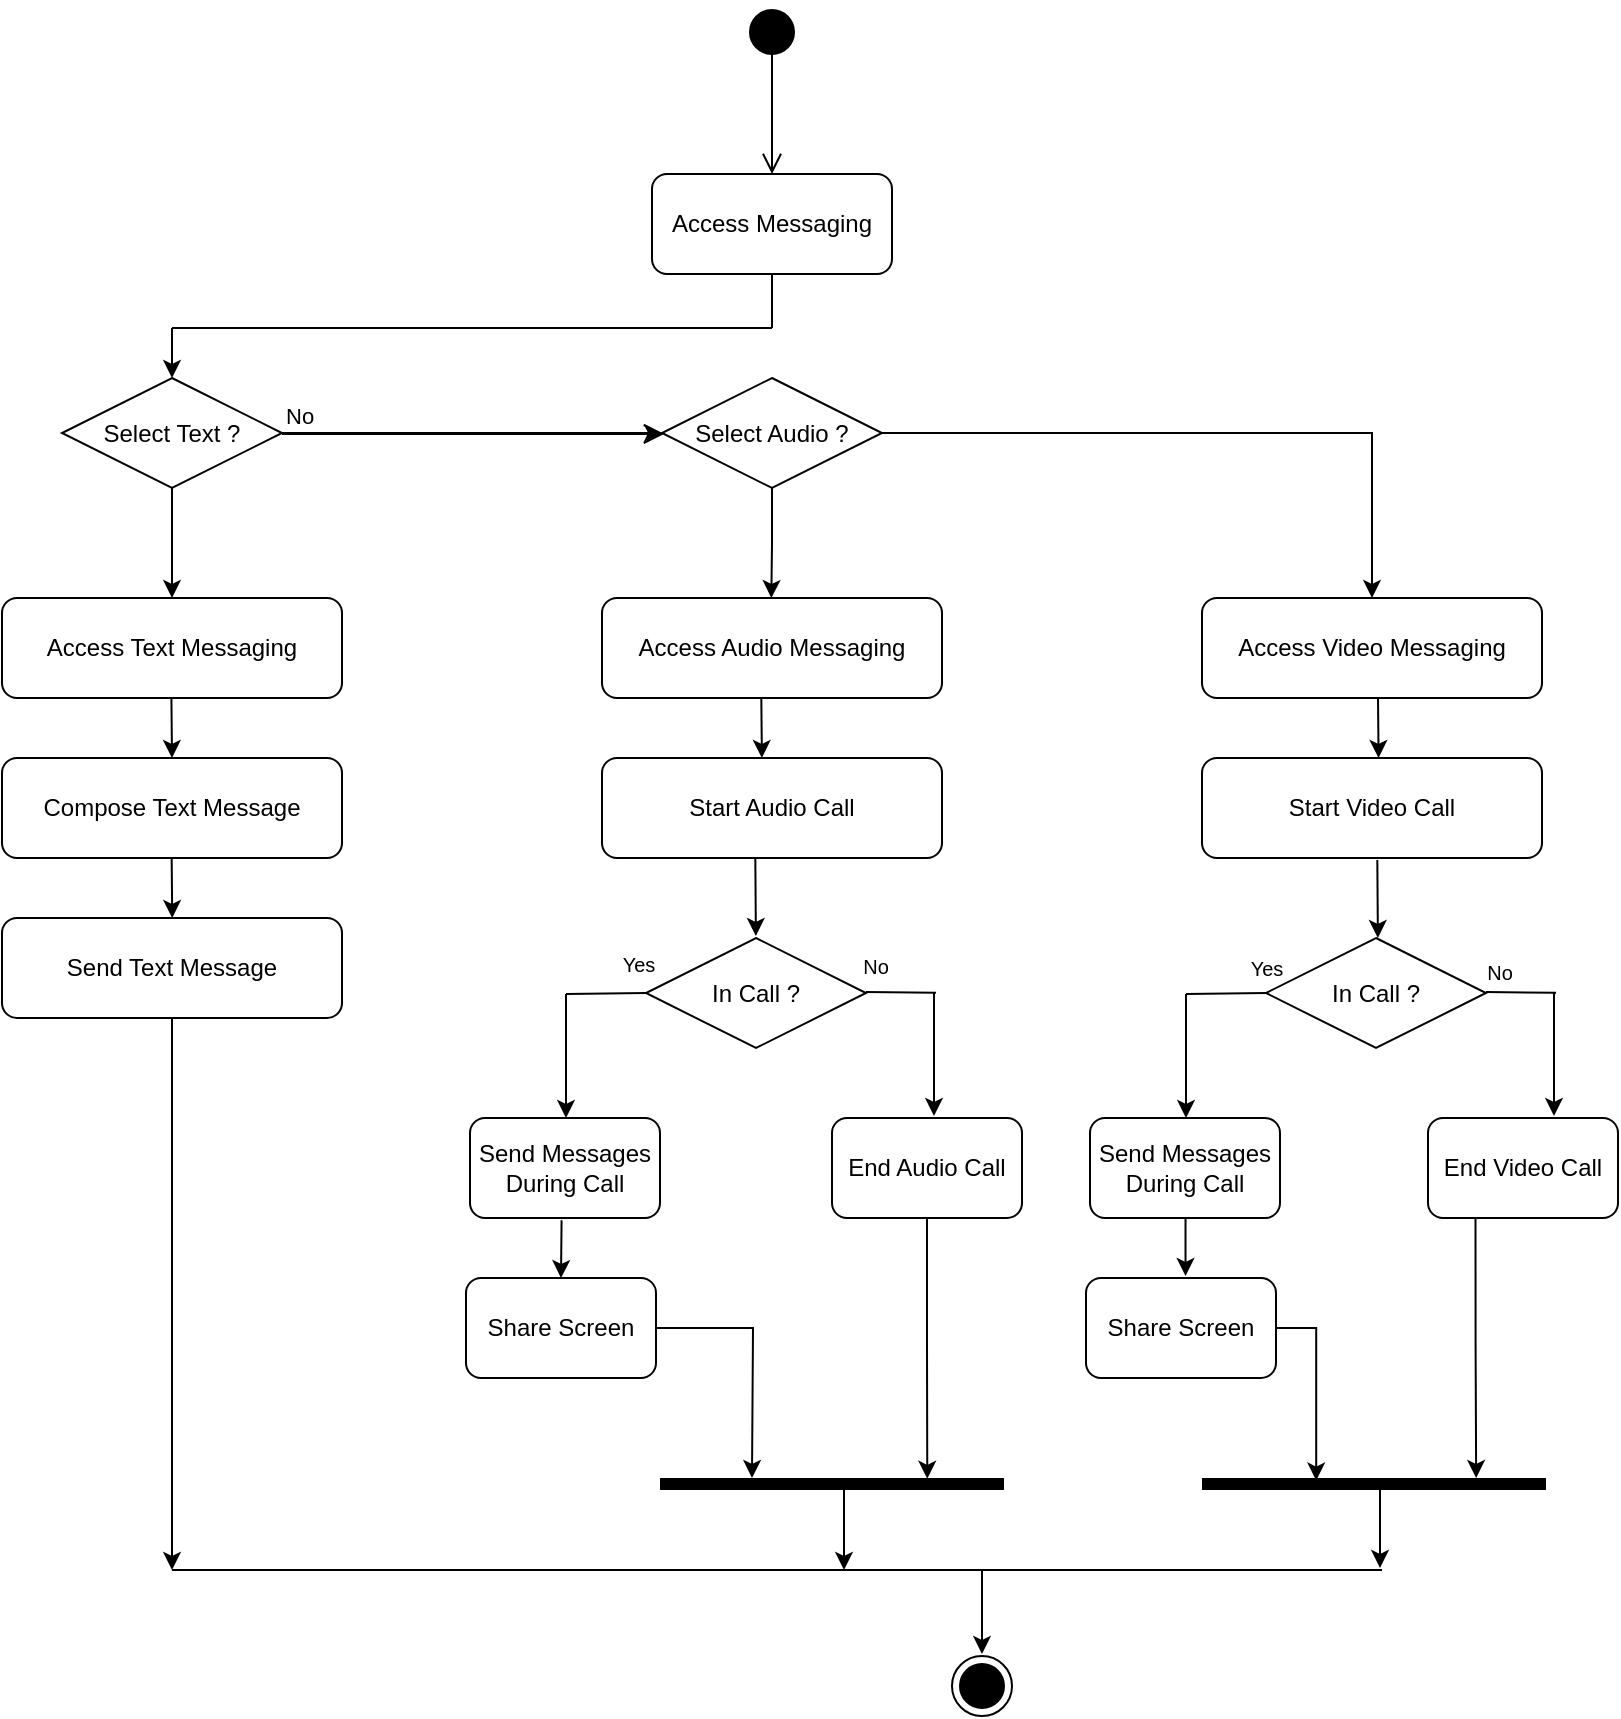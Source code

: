 <mxfile version="24.7.8">
  <diagram name="Page-1" id="pHN0voa6EhNZTOiaRUYE">
    <mxGraphModel dx="1909" dy="949" grid="1" gridSize="10" guides="1" tooltips="1" connect="1" arrows="1" fold="1" page="1" pageScale="1" pageWidth="827" pageHeight="1169" math="0" shadow="0">
      <root>
        <mxCell id="0" />
        <mxCell id="1" parent="0" />
        <mxCell id="N6PBJkLT1PeszOfAI_Je-1" value="" style="ellipse;html=1;shape=startState;fillColor=#000000;strokeColor=#000000;" parent="1" vertex="1">
          <mxGeometry x="385" y="92" width="30" height="30" as="geometry" />
        </mxCell>
        <mxCell id="N6PBJkLT1PeszOfAI_Je-2" value="" style="edgeStyle=orthogonalEdgeStyle;html=1;verticalAlign=bottom;endArrow=open;endSize=8;strokeColor=#000000;rounded=0;" parent="1" edge="1">
          <mxGeometry relative="1" as="geometry">
            <mxPoint x="400" y="178" as="targetPoint" />
            <mxPoint x="400" y="118" as="sourcePoint" />
          </mxGeometry>
        </mxCell>
        <mxCell id="N6PBJkLT1PeszOfAI_Je-64" style="edgeStyle=orthogonalEdgeStyle;rounded=0;orthogonalLoop=1;jettySize=auto;html=1;exitX=1;exitY=0.5;exitDx=0;exitDy=0;" parent="1" source="N6PBJkLT1PeszOfAI_Je-3" target="N6PBJkLT1PeszOfAI_Je-6" edge="1">
          <mxGeometry relative="1" as="geometry" />
        </mxCell>
        <mxCell id="Tdtsv6pTibad0AgZvZ_h-1" style="edgeStyle=orthogonalEdgeStyle;rounded=0;orthogonalLoop=1;jettySize=auto;html=1;exitX=0.5;exitY=1;exitDx=0;exitDy=0;" parent="1" source="N6PBJkLT1PeszOfAI_Je-3" edge="1">
          <mxGeometry relative="1" as="geometry">
            <mxPoint x="100" y="390" as="targetPoint" />
          </mxGeometry>
        </mxCell>
        <mxCell id="N6PBJkLT1PeszOfAI_Je-3" value="Select Text ?" style="rhombus;whiteSpace=wrap;html=1;fillColor=none;" parent="1" vertex="1">
          <mxGeometry x="45" y="280" width="110" height="55" as="geometry" />
        </mxCell>
        <mxCell id="N6PBJkLT1PeszOfAI_Je-4" value="No" style="edgeStyle=orthogonalEdgeStyle;html=1;align=left;verticalAlign=bottom;endArrow=open;endSize=8;strokeColor=#000000;rounded=0;" parent="1" edge="1">
          <mxGeometry x="-1" relative="1" as="geometry">
            <mxPoint x="346" y="308" as="targetPoint" />
            <mxPoint x="155" y="308" as="sourcePoint" />
          </mxGeometry>
        </mxCell>
        <mxCell id="N6PBJkLT1PeszOfAI_Je-5" value="Yes" style="edgeLabel;html=1;align=center;verticalAlign=middle;resizable=0;points=[];fontSize=10;" parent="N6PBJkLT1PeszOfAI_Je-4" vertex="1" connectable="0">
          <mxGeometry x="-1" y="-13" relative="1" as="geometry">
            <mxPoint x="492" y="254" as="offset" />
          </mxGeometry>
        </mxCell>
        <mxCell id="N6PBJkLT1PeszOfAI_Je-65" style="edgeStyle=orthogonalEdgeStyle;rounded=0;orthogonalLoop=1;jettySize=auto;html=1;exitX=1;exitY=0.5;exitDx=0;exitDy=0;entryX=0.5;entryY=0;entryDx=0;entryDy=0;" parent="1" source="N6PBJkLT1PeszOfAI_Je-6" target="N6PBJkLT1PeszOfAI_Je-12" edge="1">
          <mxGeometry relative="1" as="geometry" />
        </mxCell>
        <mxCell id="N6PBJkLT1PeszOfAI_Je-66" style="edgeStyle=orthogonalEdgeStyle;rounded=0;orthogonalLoop=1;jettySize=auto;html=1;exitX=0.5;exitY=1;exitDx=0;exitDy=0;" parent="1" source="N6PBJkLT1PeszOfAI_Je-6" edge="1">
          <mxGeometry relative="1" as="geometry">
            <mxPoint x="399.667" y="390" as="targetPoint" />
          </mxGeometry>
        </mxCell>
        <mxCell id="N6PBJkLT1PeszOfAI_Je-6" value="Select Audio ?" style="rhombus;whiteSpace=wrap;html=1;fillColor=none;" parent="1" vertex="1">
          <mxGeometry x="345" y="280" width="110" height="55" as="geometry" />
        </mxCell>
        <mxCell id="N6PBJkLT1PeszOfAI_Je-10" value="Access Text Messaging" style="rounded=1;whiteSpace=wrap;html=1;fillColor=none;" parent="1" vertex="1">
          <mxGeometry x="15" y="390" width="170" height="50" as="geometry" />
        </mxCell>
        <mxCell id="N6PBJkLT1PeszOfAI_Je-11" value="Access Audio Messaging" style="rounded=1;whiteSpace=wrap;html=1;fillColor=none;" parent="1" vertex="1">
          <mxGeometry x="315" y="390" width="170" height="50" as="geometry" />
        </mxCell>
        <mxCell id="N6PBJkLT1PeszOfAI_Je-12" value="Access Video Messaging" style="rounded=1;whiteSpace=wrap;html=1;fillColor=none;" parent="1" vertex="1">
          <mxGeometry x="615" y="390" width="170" height="50" as="geometry" />
        </mxCell>
        <mxCell id="N6PBJkLT1PeszOfAI_Je-13" value="Start Audio Call" style="rounded=1;whiteSpace=wrap;html=1;fillColor=none;" parent="1" vertex="1">
          <mxGeometry x="315" y="470" width="170" height="50" as="geometry" />
        </mxCell>
        <mxCell id="N6PBJkLT1PeszOfAI_Je-14" value="Start Video Call" style="rounded=1;whiteSpace=wrap;html=1;fillColor=none;" parent="1" vertex="1">
          <mxGeometry x="615" y="470" width="170" height="50" as="geometry" />
        </mxCell>
        <mxCell id="N6PBJkLT1PeszOfAI_Je-15" value="Compose Text Message" style="rounded=1;whiteSpace=wrap;html=1;fillColor=none;" parent="1" vertex="1">
          <mxGeometry x="15" y="470" width="170" height="50" as="geometry" />
        </mxCell>
        <mxCell id="N6PBJkLT1PeszOfAI_Je-16" value="Send Text Message" style="rounded=1;whiteSpace=wrap;html=1;fillColor=none;" parent="1" vertex="1">
          <mxGeometry x="15" y="550" width="170" height="50" as="geometry" />
        </mxCell>
        <mxCell id="N6PBJkLT1PeszOfAI_Je-17" value="In Call ?" style="rhombus;whiteSpace=wrap;html=1;fillColor=none;" parent="1" vertex="1">
          <mxGeometry x="647" y="560" width="110" height="55" as="geometry" />
        </mxCell>
        <mxCell id="N6PBJkLT1PeszOfAI_Je-18" value="Send Messages During Call" style="rounded=1;whiteSpace=wrap;html=1;fillColor=none;" parent="1" vertex="1">
          <mxGeometry x="559" y="650" width="95" height="50" as="geometry" />
        </mxCell>
        <mxCell id="N6PBJkLT1PeszOfAI_Je-19" value="End Video Call" style="rounded=1;whiteSpace=wrap;html=1;fillColor=none;" parent="1" vertex="1">
          <mxGeometry x="728" y="650" width="95" height="50" as="geometry" />
        </mxCell>
        <mxCell id="N6PBJkLT1PeszOfAI_Je-20" value="Share Screen" style="rounded=1;whiteSpace=wrap;html=1;fillColor=none;" parent="1" vertex="1">
          <mxGeometry x="557" y="730" width="95" height="50" as="geometry" />
        </mxCell>
        <mxCell id="N6PBJkLT1PeszOfAI_Je-22" value="" style="endArrow=classic;html=1;rounded=0;entryX=0.5;entryY=0;entryDx=0;entryDy=0;" parent="1" edge="1">
          <mxGeometry width="50" height="50" relative="1" as="geometry">
            <mxPoint x="607" y="588" as="sourcePoint" />
            <mxPoint x="607" y="650" as="targetPoint" />
          </mxGeometry>
        </mxCell>
        <mxCell id="N6PBJkLT1PeszOfAI_Je-23" value="" style="endArrow=none;html=1;rounded=0;entryX=0;entryY=0.5;entryDx=0;entryDy=0;" parent="1" target="N6PBJkLT1PeszOfAI_Je-17" edge="1">
          <mxGeometry width="50" height="50" relative="1" as="geometry">
            <mxPoint x="607" y="588" as="sourcePoint" />
            <mxPoint x="727" y="550" as="targetPoint" />
          </mxGeometry>
        </mxCell>
        <mxCell id="N6PBJkLT1PeszOfAI_Je-24" value="" style="endArrow=none;html=1;rounded=0;entryX=0;entryY=0.5;entryDx=0;entryDy=0;" parent="1" edge="1">
          <mxGeometry width="50" height="50" relative="1" as="geometry">
            <mxPoint x="757" y="587" as="sourcePoint" />
            <mxPoint x="792" y="587.36" as="targetPoint" />
          </mxGeometry>
        </mxCell>
        <mxCell id="N6PBJkLT1PeszOfAI_Je-25" value="" style="endArrow=classic;html=1;rounded=0;entryX=0.5;entryY=0;entryDx=0;entryDy=0;" parent="1" edge="1">
          <mxGeometry width="50" height="50" relative="1" as="geometry">
            <mxPoint x="791" y="587" as="sourcePoint" />
            <mxPoint x="791" y="649" as="targetPoint" />
          </mxGeometry>
        </mxCell>
        <mxCell id="N6PBJkLT1PeszOfAI_Je-30" value="In Call ?" style="rhombus;whiteSpace=wrap;html=1;fillColor=none;" parent="1" vertex="1">
          <mxGeometry x="337" y="560" width="110" height="55" as="geometry" />
        </mxCell>
        <mxCell id="N6PBJkLT1PeszOfAI_Je-31" value="Send Messages During Call" style="rounded=1;whiteSpace=wrap;html=1;fillColor=none;" parent="1" vertex="1">
          <mxGeometry x="249" y="650" width="95" height="50" as="geometry" />
        </mxCell>
        <mxCell id="N6PBJkLT1PeszOfAI_Je-32" value="End Audio Call" style="rounded=1;whiteSpace=wrap;html=1;fillColor=none;" parent="1" vertex="1">
          <mxGeometry x="430" y="650" width="95" height="50" as="geometry" />
        </mxCell>
        <mxCell id="N6PBJkLT1PeszOfAI_Je-33" value="Share Screen" style="rounded=1;whiteSpace=wrap;html=1;fillColor=none;" parent="1" vertex="1">
          <mxGeometry x="247" y="730" width="95" height="50" as="geometry" />
        </mxCell>
        <mxCell id="N6PBJkLT1PeszOfAI_Je-35" value="" style="endArrow=classic;html=1;rounded=0;entryX=0.5;entryY=0;entryDx=0;entryDy=0;" parent="1" edge="1">
          <mxGeometry width="50" height="50" relative="1" as="geometry">
            <mxPoint x="297" y="588" as="sourcePoint" />
            <mxPoint x="297" y="650" as="targetPoint" />
          </mxGeometry>
        </mxCell>
        <mxCell id="N6PBJkLT1PeszOfAI_Je-36" value="" style="endArrow=none;html=1;rounded=0;entryX=0;entryY=0.5;entryDx=0;entryDy=0;" parent="1" target="N6PBJkLT1PeszOfAI_Je-30" edge="1">
          <mxGeometry width="50" height="50" relative="1" as="geometry">
            <mxPoint x="297" y="588" as="sourcePoint" />
            <mxPoint x="417" y="550" as="targetPoint" />
          </mxGeometry>
        </mxCell>
        <mxCell id="N6PBJkLT1PeszOfAI_Je-37" value="" style="endArrow=none;html=1;rounded=0;entryX=0;entryY=0.5;entryDx=0;entryDy=0;" parent="1" edge="1">
          <mxGeometry width="50" height="50" relative="1" as="geometry">
            <mxPoint x="447" y="587" as="sourcePoint" />
            <mxPoint x="482" y="587.36" as="targetPoint" />
          </mxGeometry>
        </mxCell>
        <mxCell id="N6PBJkLT1PeszOfAI_Je-38" value="" style="endArrow=classic;html=1;rounded=0;entryX=0.5;entryY=0;entryDx=0;entryDy=0;" parent="1" edge="1">
          <mxGeometry width="50" height="50" relative="1" as="geometry">
            <mxPoint x="481" y="587" as="sourcePoint" />
            <mxPoint x="481" y="649" as="targetPoint" />
          </mxGeometry>
        </mxCell>
        <mxCell id="N6PBJkLT1PeszOfAI_Je-43" value="" style="endArrow=classic;html=1;rounded=0;entryX=0.5;entryY=0;entryDx=0;entryDy=0;exitX=0.482;exitY=1.023;exitDx=0;exitDy=0;exitPerimeter=0;" parent="1" source="N6PBJkLT1PeszOfAI_Je-31" target="N6PBJkLT1PeszOfAI_Je-33" edge="1">
          <mxGeometry width="50" height="50" relative="1" as="geometry">
            <mxPoint x="295" y="710" as="sourcePoint" />
            <mxPoint x="485" y="640" as="targetPoint" />
          </mxGeometry>
        </mxCell>
        <mxCell id="N6PBJkLT1PeszOfAI_Je-44" value="" style="endArrow=classic;html=1;rounded=0;entryX=0.5;entryY=0;entryDx=0;entryDy=0;exitX=0.482;exitY=1.023;exitDx=0;exitDy=0;exitPerimeter=0;" parent="1" edge="1">
          <mxGeometry width="50" height="50" relative="1" as="geometry">
            <mxPoint x="606.76" y="700" as="sourcePoint" />
            <mxPoint x="606.76" y="729" as="targetPoint" />
          </mxGeometry>
        </mxCell>
        <mxCell id="N6PBJkLT1PeszOfAI_Je-45" value="Access Messaging" style="rounded=1;whiteSpace=wrap;html=1;fillColor=none;" parent="1" vertex="1">
          <mxGeometry x="340" y="178" width="120" height="50" as="geometry" />
        </mxCell>
        <mxCell id="N6PBJkLT1PeszOfAI_Je-46" value="" style="endArrow=classic;html=1;rounded=0;" parent="1" edge="1">
          <mxGeometry width="50" height="50" relative="1" as="geometry">
            <mxPoint x="436" y="836" as="sourcePoint" />
            <mxPoint x="436" y="876" as="targetPoint" />
          </mxGeometry>
        </mxCell>
        <mxCell id="N6PBJkLT1PeszOfAI_Je-47" value="" style="endArrow=classic;html=1;rounded=0;" parent="1" edge="1">
          <mxGeometry width="50" height="50" relative="1" as="geometry">
            <mxPoint x="704" y="835" as="sourcePoint" />
            <mxPoint x="704" y="875" as="targetPoint" />
          </mxGeometry>
        </mxCell>
        <mxCell id="N6PBJkLT1PeszOfAI_Je-48" value="" style="endArrow=classic;html=1;rounded=0;exitX=0.5;exitY=1;exitDx=0;exitDy=0;" parent="1" source="N6PBJkLT1PeszOfAI_Je-16" edge="1">
          <mxGeometry width="50" height="50" relative="1" as="geometry">
            <mxPoint x="95" y="640" as="sourcePoint" />
            <mxPoint x="100" y="876" as="targetPoint" />
          </mxGeometry>
        </mxCell>
        <mxCell id="N6PBJkLT1PeszOfAI_Je-49" value="" style="endArrow=none;html=1;rounded=0;" parent="1" edge="1">
          <mxGeometry width="50" height="50" relative="1" as="geometry">
            <mxPoint x="100" y="255" as="sourcePoint" />
            <mxPoint x="400" y="255" as="targetPoint" />
          </mxGeometry>
        </mxCell>
        <mxCell id="N6PBJkLT1PeszOfAI_Je-50" value="" style="endArrow=classic;html=1;rounded=0;" parent="1" edge="1">
          <mxGeometry width="50" height="50" relative="1" as="geometry">
            <mxPoint x="100" y="255" as="sourcePoint" />
            <mxPoint x="100" y="280" as="targetPoint" />
          </mxGeometry>
        </mxCell>
        <mxCell id="N6PBJkLT1PeszOfAI_Je-51" value="" style="endArrow=none;html=1;rounded=0;entryX=0.5;entryY=1;entryDx=0;entryDy=0;" parent="1" target="N6PBJkLT1PeszOfAI_Je-45" edge="1">
          <mxGeometry width="50" height="50" relative="1" as="geometry">
            <mxPoint x="400" y="255" as="sourcePoint" />
            <mxPoint x="395" y="220" as="targetPoint" />
          </mxGeometry>
        </mxCell>
        <mxCell id="N6PBJkLT1PeszOfAI_Je-52" value="" style="endArrow=classic;html=1;rounded=0;entryX=0.5;entryY=0;entryDx=0;entryDy=0;" parent="1" target="N6PBJkLT1PeszOfAI_Je-15" edge="1">
          <mxGeometry width="50" height="50" relative="1" as="geometry">
            <mxPoint x="99.71" y="440" as="sourcePoint" />
            <mxPoint x="99.71" y="480" as="targetPoint" />
          </mxGeometry>
        </mxCell>
        <mxCell id="N6PBJkLT1PeszOfAI_Je-53" value="" style="endArrow=classic;html=1;rounded=0;entryX=0.5;entryY=0;entryDx=0;entryDy=0;" parent="1" edge="1">
          <mxGeometry width="50" height="50" relative="1" as="geometry">
            <mxPoint x="99.83" y="520" as="sourcePoint" />
            <mxPoint x="100.12" y="550" as="targetPoint" />
          </mxGeometry>
        </mxCell>
        <mxCell id="N6PBJkLT1PeszOfAI_Je-54" value="" style="endArrow=classic;html=1;rounded=0;entryX=0.5;entryY=0;entryDx=0;entryDy=0;" parent="1" edge="1">
          <mxGeometry width="50" height="50" relative="1" as="geometry">
            <mxPoint x="394.66" y="440" as="sourcePoint" />
            <mxPoint x="394.95" y="470" as="targetPoint" />
          </mxGeometry>
        </mxCell>
        <mxCell id="N6PBJkLT1PeszOfAI_Je-55" value="" style="endArrow=classic;html=1;rounded=0;entryX=0.5;entryY=0;entryDx=0;entryDy=0;" parent="1" edge="1">
          <mxGeometry width="50" height="50" relative="1" as="geometry">
            <mxPoint x="391.66" y="520" as="sourcePoint" />
            <mxPoint x="391.95" y="559" as="targetPoint" />
          </mxGeometry>
        </mxCell>
        <mxCell id="N6PBJkLT1PeszOfAI_Je-56" value="" style="endArrow=classic;html=1;rounded=0;entryX=0.5;entryY=0;entryDx=0;entryDy=0;" parent="1" edge="1">
          <mxGeometry width="50" height="50" relative="1" as="geometry">
            <mxPoint x="702.66" y="521" as="sourcePoint" />
            <mxPoint x="702.95" y="560" as="targetPoint" />
          </mxGeometry>
        </mxCell>
        <mxCell id="N6PBJkLT1PeszOfAI_Je-57" value="" style="endArrow=classic;html=1;rounded=0;entryX=0.5;entryY=0;entryDx=0;entryDy=0;" parent="1" edge="1">
          <mxGeometry width="50" height="50" relative="1" as="geometry">
            <mxPoint x="703" y="440" as="sourcePoint" />
            <mxPoint x="703.29" y="470" as="targetPoint" />
          </mxGeometry>
        </mxCell>
        <mxCell id="N6PBJkLT1PeszOfAI_Je-58" value="Yes" style="edgeLabel;html=1;align=center;verticalAlign=middle;resizable=0;points=[];fontSize=10;" parent="1" vertex="1" connectable="0">
          <mxGeometry x="235" y="410.0" as="geometry">
            <mxPoint x="98" y="163" as="offset" />
          </mxGeometry>
        </mxCell>
        <mxCell id="N6PBJkLT1PeszOfAI_Je-59" value="&lt;font style=&quot;font-size: 10px;&quot;&gt;No&lt;/font&gt;" style="text;html=1;align=center;verticalAlign=middle;whiteSpace=wrap;rounded=0;fontSize=10;" parent="1" vertex="1">
          <mxGeometry x="436" y="564" width="32" height="20" as="geometry" />
        </mxCell>
        <mxCell id="N6PBJkLT1PeszOfAI_Je-60" value="&lt;font style=&quot;font-size: 10px;&quot;&gt;No&lt;/font&gt;" style="text;html=1;align=center;verticalAlign=middle;whiteSpace=wrap;rounded=0;fontSize=10;" parent="1" vertex="1">
          <mxGeometry x="748" y="567" width="32" height="20" as="geometry" />
        </mxCell>
        <mxCell id="N6PBJkLT1PeszOfAI_Je-61" value="" style="endArrow=none;html=1;rounded=0;" parent="1" edge="1">
          <mxGeometry width="50" height="50" relative="1" as="geometry">
            <mxPoint x="100" y="876" as="sourcePoint" />
            <mxPoint x="705" y="876" as="targetPoint" />
          </mxGeometry>
        </mxCell>
        <mxCell id="N6PBJkLT1PeszOfAI_Je-62" value="" style="endArrow=classic;html=1;rounded=0;" parent="1" edge="1">
          <mxGeometry width="50" height="50" relative="1" as="geometry">
            <mxPoint x="505" y="876" as="sourcePoint" />
            <mxPoint x="505" y="918" as="targetPoint" />
          </mxGeometry>
        </mxCell>
        <mxCell id="N6PBJkLT1PeszOfAI_Je-63" value="" style="ellipse;html=1;shape=endState;fillColor=#000000;strokeColor=#000000;" parent="1" vertex="1">
          <mxGeometry x="490" y="919" width="30" height="30" as="geometry" />
        </mxCell>
        <mxCell id="N6PBJkLT1PeszOfAI_Je-67" value="" style="shape=line;html=1;strokeWidth=6;strokeColor=#000000;" parent="1" vertex="1">
          <mxGeometry x="344" y="828" width="172" height="10" as="geometry" />
        </mxCell>
        <mxCell id="N6PBJkLT1PeszOfAI_Je-70" style="edgeStyle=orthogonalEdgeStyle;rounded=0;orthogonalLoop=1;jettySize=auto;html=1;exitX=1;exitY=0.5;exitDx=0;exitDy=0;" parent="1" source="N6PBJkLT1PeszOfAI_Je-33" edge="1">
          <mxGeometry relative="1" as="geometry">
            <mxPoint x="390" y="830" as="targetPoint" />
          </mxGeometry>
        </mxCell>
        <mxCell id="N6PBJkLT1PeszOfAI_Je-72" style="edgeStyle=orthogonalEdgeStyle;rounded=0;orthogonalLoop=1;jettySize=auto;html=1;exitX=0.5;exitY=1;exitDx=0;exitDy=0;entryX=0.777;entryY=0.239;entryDx=0;entryDy=0;entryPerimeter=0;" parent="1" source="N6PBJkLT1PeszOfAI_Je-32" target="N6PBJkLT1PeszOfAI_Je-67" edge="1">
          <mxGeometry relative="1" as="geometry" />
        </mxCell>
        <mxCell id="N6PBJkLT1PeszOfAI_Je-73" value="" style="shape=line;html=1;strokeWidth=6;strokeColor=#000000;" parent="1" vertex="1">
          <mxGeometry x="615" y="828" width="172" height="10" as="geometry" />
        </mxCell>
        <mxCell id="N6PBJkLT1PeszOfAI_Je-74" style="edgeStyle=orthogonalEdgeStyle;rounded=0;orthogonalLoop=1;jettySize=auto;html=1;exitX=1;exitY=0.5;exitDx=0;exitDy=0;entryX=0.332;entryY=0.327;entryDx=0;entryDy=0;entryPerimeter=0;" parent="1" source="N6PBJkLT1PeszOfAI_Je-20" target="N6PBJkLT1PeszOfAI_Je-73" edge="1">
          <mxGeometry relative="1" as="geometry" />
        </mxCell>
        <mxCell id="N6PBJkLT1PeszOfAI_Je-75" style="edgeStyle=orthogonalEdgeStyle;rounded=0;orthogonalLoop=1;jettySize=auto;html=1;exitX=0.25;exitY=1;exitDx=0;exitDy=0;entryX=0.797;entryY=0.2;entryDx=0;entryDy=0;entryPerimeter=0;" parent="1" source="N6PBJkLT1PeszOfAI_Je-19" target="N6PBJkLT1PeszOfAI_Je-73" edge="1">
          <mxGeometry relative="1" as="geometry" />
        </mxCell>
      </root>
    </mxGraphModel>
  </diagram>
</mxfile>
